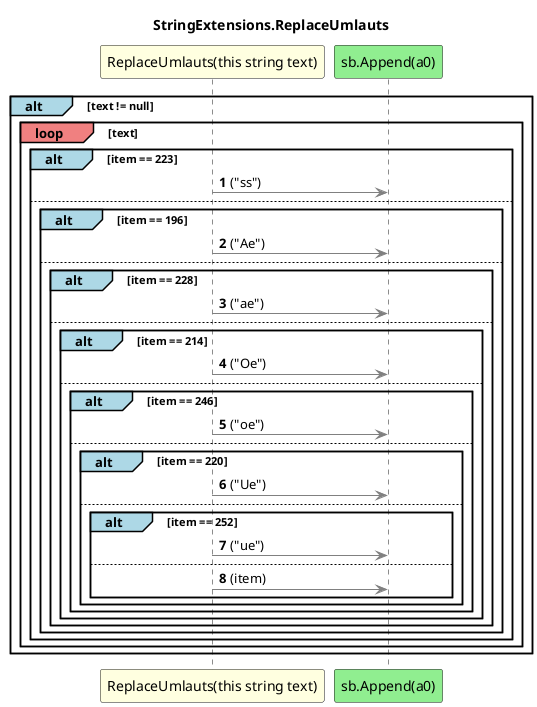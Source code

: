@startuml StringExtensions.ReplaceUmlauts
title StringExtensions.ReplaceUmlauts
participant "ReplaceUmlauts(this string text)" as ReplaceUmlauts_p0 #LightYellow
participant "sb.Append(a0)" as sb_Append_a0 #LightGreen
autonumber
alt#LightBlue text != null
    loop#LightCoral text
        alt#LightBlue item == 223
            ReplaceUmlauts_p0 -[#grey]> sb_Append_a0 : ("ss")
            else
                alt#LightBlue item == 196
                    ReplaceUmlauts_p0 -[#grey]> sb_Append_a0 : ("Ae")
                    else
                        alt#LightBlue item == 228
                            ReplaceUmlauts_p0 -[#grey]> sb_Append_a0 : ("ae")
                            else
                                alt#LightBlue item == 214
                                    ReplaceUmlauts_p0 -[#grey]> sb_Append_a0 : ("Oe")
                                    else
                                        alt#LightBlue item == 246
                                            ReplaceUmlauts_p0 -[#grey]> sb_Append_a0 : ("oe")
                                            else
                                                alt#LightBlue item == 220
                                                    ReplaceUmlauts_p0 -[#grey]> sb_Append_a0 : ("Ue")
                                                    else
                                                        alt#LightBlue item == 252
                                                            ReplaceUmlauts_p0 -[#grey]> sb_Append_a0 : ("ue")
                                                            else
                                                                ReplaceUmlauts_p0 -[#grey]> sb_Append_a0 : (item)
                                                        end
                                                end
                                        end
                                end
                        end
                end
        end
    end
end
@enduml
